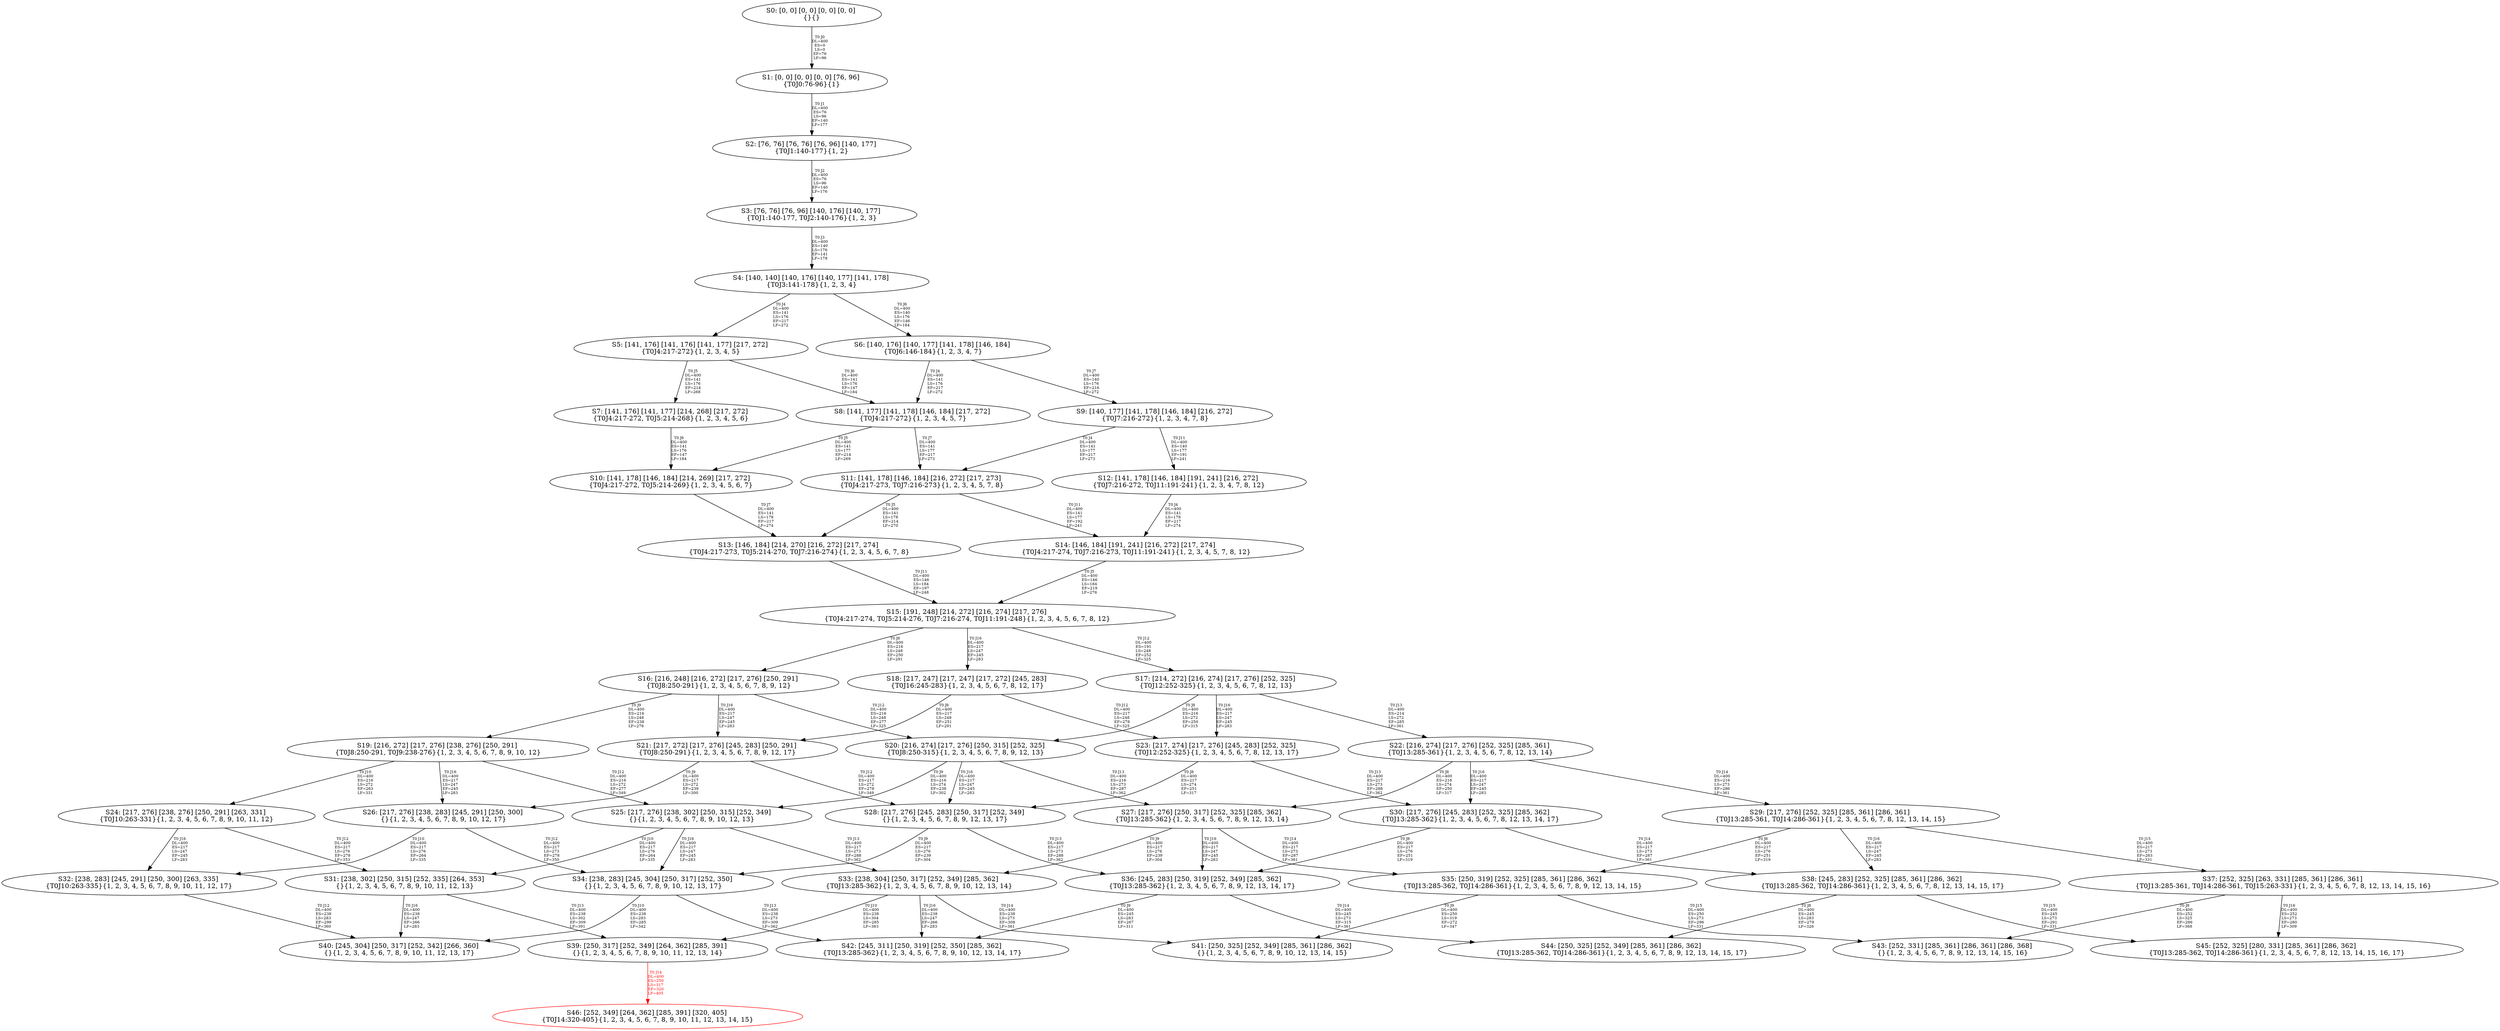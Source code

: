 digraph {
	S0[label="S0: [0, 0] [0, 0] [0, 0] [0, 0] \n{}{}"];
	S1[label="S1: [0, 0] [0, 0] [0, 0] [76, 96] \n{T0J0:76-96}{1}"];
	S2[label="S2: [76, 76] [76, 76] [76, 96] [140, 177] \n{T0J1:140-177}{1, 2}"];
	S3[label="S3: [76, 76] [76, 96] [140, 176] [140, 177] \n{T0J1:140-177, T0J2:140-176}{1, 2, 3}"];
	S4[label="S4: [140, 140] [140, 176] [140, 177] [141, 178] \n{T0J3:141-178}{1, 2, 3, 4}"];
	S5[label="S5: [141, 176] [141, 176] [141, 177] [217, 272] \n{T0J4:217-272}{1, 2, 3, 4, 5}"];
	S6[label="S6: [140, 176] [140, 177] [141, 178] [146, 184] \n{T0J6:146-184}{1, 2, 3, 4, 7}"];
	S7[label="S7: [141, 176] [141, 177] [214, 268] [217, 272] \n{T0J4:217-272, T0J5:214-268}{1, 2, 3, 4, 5, 6}"];
	S8[label="S8: [141, 177] [141, 178] [146, 184] [217, 272] \n{T0J4:217-272}{1, 2, 3, 4, 5, 7}"];
	S9[label="S9: [140, 177] [141, 178] [146, 184] [216, 272] \n{T0J7:216-272}{1, 2, 3, 4, 7, 8}"];
	S10[label="S10: [141, 178] [146, 184] [214, 269] [217, 272] \n{T0J4:217-272, T0J5:214-269}{1, 2, 3, 4, 5, 6, 7}"];
	S11[label="S11: [141, 178] [146, 184] [216, 272] [217, 273] \n{T0J4:217-273, T0J7:216-273}{1, 2, 3, 4, 5, 7, 8}"];
	S12[label="S12: [141, 178] [146, 184] [191, 241] [216, 272] \n{T0J7:216-272, T0J11:191-241}{1, 2, 3, 4, 7, 8, 12}"];
	S13[label="S13: [146, 184] [214, 270] [216, 272] [217, 274] \n{T0J4:217-273, T0J5:214-270, T0J7:216-274}{1, 2, 3, 4, 5, 6, 7, 8}"];
	S14[label="S14: [146, 184] [191, 241] [216, 272] [217, 274] \n{T0J4:217-274, T0J7:216-273, T0J11:191-241}{1, 2, 3, 4, 5, 7, 8, 12}"];
	S15[label="S15: [191, 248] [214, 272] [216, 274] [217, 276] \n{T0J4:217-274, T0J5:214-276, T0J7:216-274, T0J11:191-248}{1, 2, 3, 4, 5, 6, 7, 8, 12}"];
	S16[label="S16: [216, 248] [216, 272] [217, 276] [250, 291] \n{T0J8:250-291}{1, 2, 3, 4, 5, 6, 7, 8, 9, 12}"];
	S17[label="S17: [214, 272] [216, 274] [217, 276] [252, 325] \n{T0J12:252-325}{1, 2, 3, 4, 5, 6, 7, 8, 12, 13}"];
	S18[label="S18: [217, 247] [217, 247] [217, 272] [245, 283] \n{T0J16:245-283}{1, 2, 3, 4, 5, 6, 7, 8, 12, 17}"];
	S19[label="S19: [216, 272] [217, 276] [238, 276] [250, 291] \n{T0J8:250-291, T0J9:238-276}{1, 2, 3, 4, 5, 6, 7, 8, 9, 10, 12}"];
	S20[label="S20: [216, 274] [217, 276] [250, 315] [252, 325] \n{T0J8:250-315}{1, 2, 3, 4, 5, 6, 7, 8, 9, 12, 13}"];
	S21[label="S21: [217, 272] [217, 276] [245, 283] [250, 291] \n{T0J8:250-291}{1, 2, 3, 4, 5, 6, 7, 8, 9, 12, 17}"];
	S22[label="S22: [216, 274] [217, 276] [252, 325] [285, 361] \n{T0J13:285-361}{1, 2, 3, 4, 5, 6, 7, 8, 12, 13, 14}"];
	S23[label="S23: [217, 274] [217, 276] [245, 283] [252, 325] \n{T0J12:252-325}{1, 2, 3, 4, 5, 6, 7, 8, 12, 13, 17}"];
	S24[label="S24: [217, 276] [238, 276] [250, 291] [263, 331] \n{T0J10:263-331}{1, 2, 3, 4, 5, 6, 7, 8, 9, 10, 11, 12}"];
	S25[label="S25: [217, 276] [238, 302] [250, 315] [252, 349] \n{}{1, 2, 3, 4, 5, 6, 7, 8, 9, 10, 12, 13}"];
	S26[label="S26: [217, 276] [238, 283] [245, 291] [250, 300] \n{}{1, 2, 3, 4, 5, 6, 7, 8, 9, 10, 12, 17}"];
	S27[label="S27: [217, 276] [250, 317] [252, 325] [285, 362] \n{T0J13:285-362}{1, 2, 3, 4, 5, 6, 7, 8, 9, 12, 13, 14}"];
	S28[label="S28: [217, 276] [245, 283] [250, 317] [252, 349] \n{}{1, 2, 3, 4, 5, 6, 7, 8, 9, 12, 13, 17}"];
	S29[label="S29: [217, 276] [252, 325] [285, 361] [286, 361] \n{T0J13:285-361, T0J14:286-361}{1, 2, 3, 4, 5, 6, 7, 8, 12, 13, 14, 15}"];
	S30[label="S30: [217, 276] [245, 283] [252, 325] [285, 362] \n{T0J13:285-362}{1, 2, 3, 4, 5, 6, 7, 8, 12, 13, 14, 17}"];
	S31[label="S31: [238, 302] [250, 315] [252, 335] [264, 353] \n{}{1, 2, 3, 4, 5, 6, 7, 8, 9, 10, 11, 12, 13}"];
	S32[label="S32: [238, 283] [245, 291] [250, 300] [263, 335] \n{T0J10:263-335}{1, 2, 3, 4, 5, 6, 7, 8, 9, 10, 11, 12, 17}"];
	S33[label="S33: [238, 304] [250, 317] [252, 349] [285, 362] \n{T0J13:285-362}{1, 2, 3, 4, 5, 6, 7, 8, 9, 10, 12, 13, 14}"];
	S34[label="S34: [238, 283] [245, 304] [250, 317] [252, 350] \n{}{1, 2, 3, 4, 5, 6, 7, 8, 9, 10, 12, 13, 17}"];
	S35[label="S35: [250, 319] [252, 325] [285, 361] [286, 362] \n{T0J13:285-362, T0J14:286-361}{1, 2, 3, 4, 5, 6, 7, 8, 9, 12, 13, 14, 15}"];
	S36[label="S36: [245, 283] [250, 319] [252, 349] [285, 362] \n{T0J13:285-362}{1, 2, 3, 4, 5, 6, 7, 8, 9, 12, 13, 14, 17}"];
	S37[label="S37: [252, 325] [263, 331] [285, 361] [286, 361] \n{T0J13:285-361, T0J14:286-361, T0J15:263-331}{1, 2, 3, 4, 5, 6, 7, 8, 12, 13, 14, 15, 16}"];
	S38[label="S38: [245, 283] [252, 325] [285, 361] [286, 362] \n{T0J13:285-362, T0J14:286-361}{1, 2, 3, 4, 5, 6, 7, 8, 12, 13, 14, 15, 17}"];
	S39[label="S39: [250, 317] [252, 349] [264, 362] [285, 391] \n{}{1, 2, 3, 4, 5, 6, 7, 8, 9, 10, 11, 12, 13, 14}"];
	S40[label="S40: [245, 304] [250, 317] [252, 342] [266, 360] \n{}{1, 2, 3, 4, 5, 6, 7, 8, 9, 10, 11, 12, 13, 17}"];
	S41[label="S41: [250, 325] [252, 349] [285, 361] [286, 362] \n{}{1, 2, 3, 4, 5, 6, 7, 8, 9, 10, 12, 13, 14, 15}"];
	S42[label="S42: [245, 311] [250, 319] [252, 350] [285, 362] \n{T0J13:285-362}{1, 2, 3, 4, 5, 6, 7, 8, 9, 10, 12, 13, 14, 17}"];
	S43[label="S43: [252, 331] [285, 361] [286, 361] [286, 368] \n{}{1, 2, 3, 4, 5, 6, 7, 8, 9, 12, 13, 14, 15, 16}"];
	S44[label="S44: [250, 325] [252, 349] [285, 361] [286, 362] \n{T0J13:285-362, T0J14:286-361}{1, 2, 3, 4, 5, 6, 7, 8, 9, 12, 13, 14, 15, 17}"];
	S45[label="S45: [252, 325] [280, 331] [285, 361] [286, 362] \n{T0J13:285-362, T0J14:286-361}{1, 2, 3, 4, 5, 6, 7, 8, 12, 13, 14, 15, 16, 17}"];
	S46[label="S46: [252, 349] [264, 362] [285, 391] [320, 405] \n{T0J14:320-405}{1, 2, 3, 4, 5, 6, 7, 8, 9, 10, 11, 12, 13, 14, 15}"];
	S0 -> S1[label="T0 J0\nDL=400\nES=0\nLS=0\nEF=76\nLF=96",fontsize=8];
	S1 -> S2[label="T0 J1\nDL=400\nES=76\nLS=96\nEF=140\nLF=177",fontsize=8];
	S2 -> S3[label="T0 J2\nDL=400\nES=76\nLS=96\nEF=140\nLF=176",fontsize=8];
	S3 -> S4[label="T0 J3\nDL=400\nES=140\nLS=176\nEF=141\nLF=178",fontsize=8];
	S4 -> S5[label="T0 J4\nDL=400\nES=141\nLS=176\nEF=217\nLF=272",fontsize=8];
	S4 -> S6[label="T0 J6\nDL=400\nES=140\nLS=176\nEF=146\nLF=184",fontsize=8];
	S5 -> S7[label="T0 J5\nDL=400\nES=141\nLS=176\nEF=214\nLF=268",fontsize=8];
	S5 -> S8[label="T0 J6\nDL=400\nES=141\nLS=176\nEF=147\nLF=184",fontsize=8];
	S6 -> S8[label="T0 J4\nDL=400\nES=141\nLS=176\nEF=217\nLF=272",fontsize=8];
	S6 -> S9[label="T0 J7\nDL=400\nES=140\nLS=176\nEF=216\nLF=272",fontsize=8];
	S7 -> S10[label="T0 J6\nDL=400\nES=141\nLS=176\nEF=147\nLF=184",fontsize=8];
	S8 -> S10[label="T0 J5\nDL=400\nES=141\nLS=177\nEF=214\nLF=269",fontsize=8];
	S8 -> S11[label="T0 J7\nDL=400\nES=141\nLS=177\nEF=217\nLF=273",fontsize=8];
	S9 -> S11[label="T0 J4\nDL=400\nES=141\nLS=177\nEF=217\nLF=273",fontsize=8];
	S9 -> S12[label="T0 J11\nDL=400\nES=140\nLS=177\nEF=191\nLF=241",fontsize=8];
	S10 -> S13[label="T0 J7\nDL=400\nES=141\nLS=178\nEF=217\nLF=274",fontsize=8];
	S11 -> S13[label="T0 J5\nDL=400\nES=141\nLS=178\nEF=214\nLF=270",fontsize=8];
	S11 -> S14[label="T0 J11\nDL=400\nES=141\nLS=177\nEF=192\nLF=241",fontsize=8];
	S12 -> S14[label="T0 J4\nDL=400\nES=141\nLS=178\nEF=217\nLF=274",fontsize=8];
	S13 -> S15[label="T0 J11\nDL=400\nES=146\nLS=184\nEF=197\nLF=248",fontsize=8];
	S14 -> S15[label="T0 J5\nDL=400\nES=146\nLS=184\nEF=219\nLF=276",fontsize=8];
	S15 -> S16[label="T0 J8\nDL=400\nES=216\nLS=248\nEF=250\nLF=291",fontsize=8];
	S15 -> S17[label="T0 J12\nDL=400\nES=191\nLS=248\nEF=252\nLF=325",fontsize=8];
	S15 -> S18[label="T0 J16\nDL=400\nES=217\nLS=247\nEF=245\nLF=283",fontsize=8];
	S16 -> S19[label="T0 J9\nDL=400\nES=216\nLS=248\nEF=238\nLF=276",fontsize=8];
	S16 -> S20[label="T0 J12\nDL=400\nES=216\nLS=248\nEF=277\nLF=325",fontsize=8];
	S16 -> S21[label="T0 J16\nDL=400\nES=217\nLS=247\nEF=245\nLF=283",fontsize=8];
	S17 -> S20[label="T0 J8\nDL=400\nES=216\nLS=272\nEF=250\nLF=315",fontsize=8];
	S17 -> S22[label="T0 J13\nDL=400\nES=214\nLS=272\nEF=285\nLF=361",fontsize=8];
	S17 -> S23[label="T0 J16\nDL=400\nES=217\nLS=247\nEF=245\nLF=283",fontsize=8];
	S18 -> S21[label="T0 J8\nDL=400\nES=217\nLS=248\nEF=251\nLF=291",fontsize=8];
	S18 -> S23[label="T0 J12\nDL=400\nES=217\nLS=248\nEF=278\nLF=325",fontsize=8];
	S19 -> S24[label="T0 J10\nDL=400\nES=216\nLS=272\nEF=263\nLF=331",fontsize=8];
	S19 -> S25[label="T0 J12\nDL=400\nES=216\nLS=272\nEF=277\nLF=349",fontsize=8];
	S19 -> S26[label="T0 J16\nDL=400\nES=217\nLS=247\nEF=245\nLF=283",fontsize=8];
	S20 -> S25[label="T0 J9\nDL=400\nES=216\nLS=274\nEF=238\nLF=302",fontsize=8];
	S20 -> S27[label="T0 J13\nDL=400\nES=216\nLS=273\nEF=287\nLF=362",fontsize=8];
	S20 -> S28[label="T0 J16\nDL=400\nES=217\nLS=247\nEF=245\nLF=283",fontsize=8];
	S21 -> S26[label="T0 J9\nDL=400\nES=217\nLS=272\nEF=239\nLF=300",fontsize=8];
	S21 -> S28[label="T0 J12\nDL=400\nES=217\nLS=272\nEF=278\nLF=349",fontsize=8];
	S22 -> S27[label="T0 J8\nDL=400\nES=216\nLS=274\nEF=250\nLF=317",fontsize=8];
	S22 -> S29[label="T0 J14\nDL=400\nES=216\nLS=273\nEF=286\nLF=361",fontsize=8];
	S22 -> S30[label="T0 J16\nDL=400\nES=217\nLS=247\nEF=245\nLF=283",fontsize=8];
	S23 -> S28[label="T0 J8\nDL=400\nES=217\nLS=274\nEF=251\nLF=317",fontsize=8];
	S23 -> S30[label="T0 J13\nDL=400\nES=217\nLS=273\nEF=288\nLF=362",fontsize=8];
	S24 -> S31[label="T0 J12\nDL=400\nES=217\nLS=276\nEF=278\nLF=353",fontsize=8];
	S24 -> S32[label="T0 J16\nDL=400\nES=217\nLS=247\nEF=245\nLF=283",fontsize=8];
	S25 -> S31[label="T0 J10\nDL=400\nES=217\nLS=276\nEF=264\nLF=335",fontsize=8];
	S25 -> S33[label="T0 J13\nDL=400\nES=217\nLS=273\nEF=288\nLF=362",fontsize=8];
	S25 -> S34[label="T0 J16\nDL=400\nES=217\nLS=247\nEF=245\nLF=283",fontsize=8];
	S26 -> S32[label="T0 J10\nDL=400\nES=217\nLS=276\nEF=264\nLF=335",fontsize=8];
	S26 -> S34[label="T0 J12\nDL=400\nES=217\nLS=273\nEF=278\nLF=350",fontsize=8];
	S27 -> S33[label="T0 J9\nDL=400\nES=217\nLS=276\nEF=239\nLF=304",fontsize=8];
	S27 -> S35[label="T0 J14\nDL=400\nES=217\nLS=273\nEF=287\nLF=361",fontsize=8];
	S27 -> S36[label="T0 J16\nDL=400\nES=217\nLS=247\nEF=245\nLF=283",fontsize=8];
	S28 -> S34[label="T0 J9\nDL=400\nES=217\nLS=276\nEF=239\nLF=304",fontsize=8];
	S28 -> S36[label="T0 J13\nDL=400\nES=217\nLS=273\nEF=288\nLF=362",fontsize=8];
	S29 -> S35[label="T0 J8\nDL=400\nES=217\nLS=276\nEF=251\nLF=319",fontsize=8];
	S29 -> S37[label="T0 J15\nDL=400\nES=217\nLS=273\nEF=263\nLF=331",fontsize=8];
	S29 -> S38[label="T0 J16\nDL=400\nES=217\nLS=247\nEF=245\nLF=283",fontsize=8];
	S30 -> S36[label="T0 J8\nDL=400\nES=217\nLS=276\nEF=251\nLF=319",fontsize=8];
	S30 -> S38[label="T0 J14\nDL=400\nES=217\nLS=273\nEF=287\nLF=361",fontsize=8];
	S31 -> S39[label="T0 J13\nDL=400\nES=238\nLS=302\nEF=309\nLF=391",fontsize=8];
	S31 -> S40[label="T0 J16\nDL=400\nES=238\nLS=247\nEF=266\nLF=283",fontsize=8];
	S32 -> S40[label="T0 J12\nDL=400\nES=238\nLS=283\nEF=299\nLF=360",fontsize=8];
	S33 -> S39[label="T0 J10\nDL=400\nES=238\nLS=304\nEF=285\nLF=363",fontsize=8];
	S33 -> S41[label="T0 J14\nDL=400\nES=238\nLS=273\nEF=308\nLF=361",fontsize=8];
	S33 -> S42[label="T0 J16\nDL=400\nES=238\nLS=247\nEF=266\nLF=283",fontsize=8];
	S34 -> S40[label="T0 J10\nDL=400\nES=238\nLS=283\nEF=285\nLF=342",fontsize=8];
	S34 -> S42[label="T0 J13\nDL=400\nES=238\nLS=273\nEF=309\nLF=362",fontsize=8];
	S35 -> S41[label="T0 J9\nDL=400\nES=250\nLS=319\nEF=272\nLF=347",fontsize=8];
	S35 -> S43[label="T0 J15\nDL=400\nES=250\nLS=273\nEF=296\nLF=331",fontsize=8];
	S36 -> S42[label="T0 J9\nDL=400\nES=245\nLS=283\nEF=267\nLF=311",fontsize=8];
	S36 -> S44[label="T0 J14\nDL=400\nES=245\nLS=273\nEF=315\nLF=361",fontsize=8];
	S37 -> S43[label="T0 J8\nDL=400\nES=252\nLS=325\nEF=286\nLF=368",fontsize=8];
	S37 -> S45[label="T0 J16\nDL=400\nES=252\nLS=273\nEF=280\nLF=309",fontsize=8];
	S38 -> S44[label="T0 J8\nDL=400\nES=245\nLS=283\nEF=279\nLF=326",fontsize=8];
	S38 -> S45[label="T0 J15\nDL=400\nES=245\nLS=273\nEF=291\nLF=331",fontsize=8];
	S39 -> S46[label="T0 J14\nDL=400\nES=250\nLS=317\nEF=320\nLF=405",color=Red,fontcolor=Red,fontsize=8];
S46[color=Red];
}
